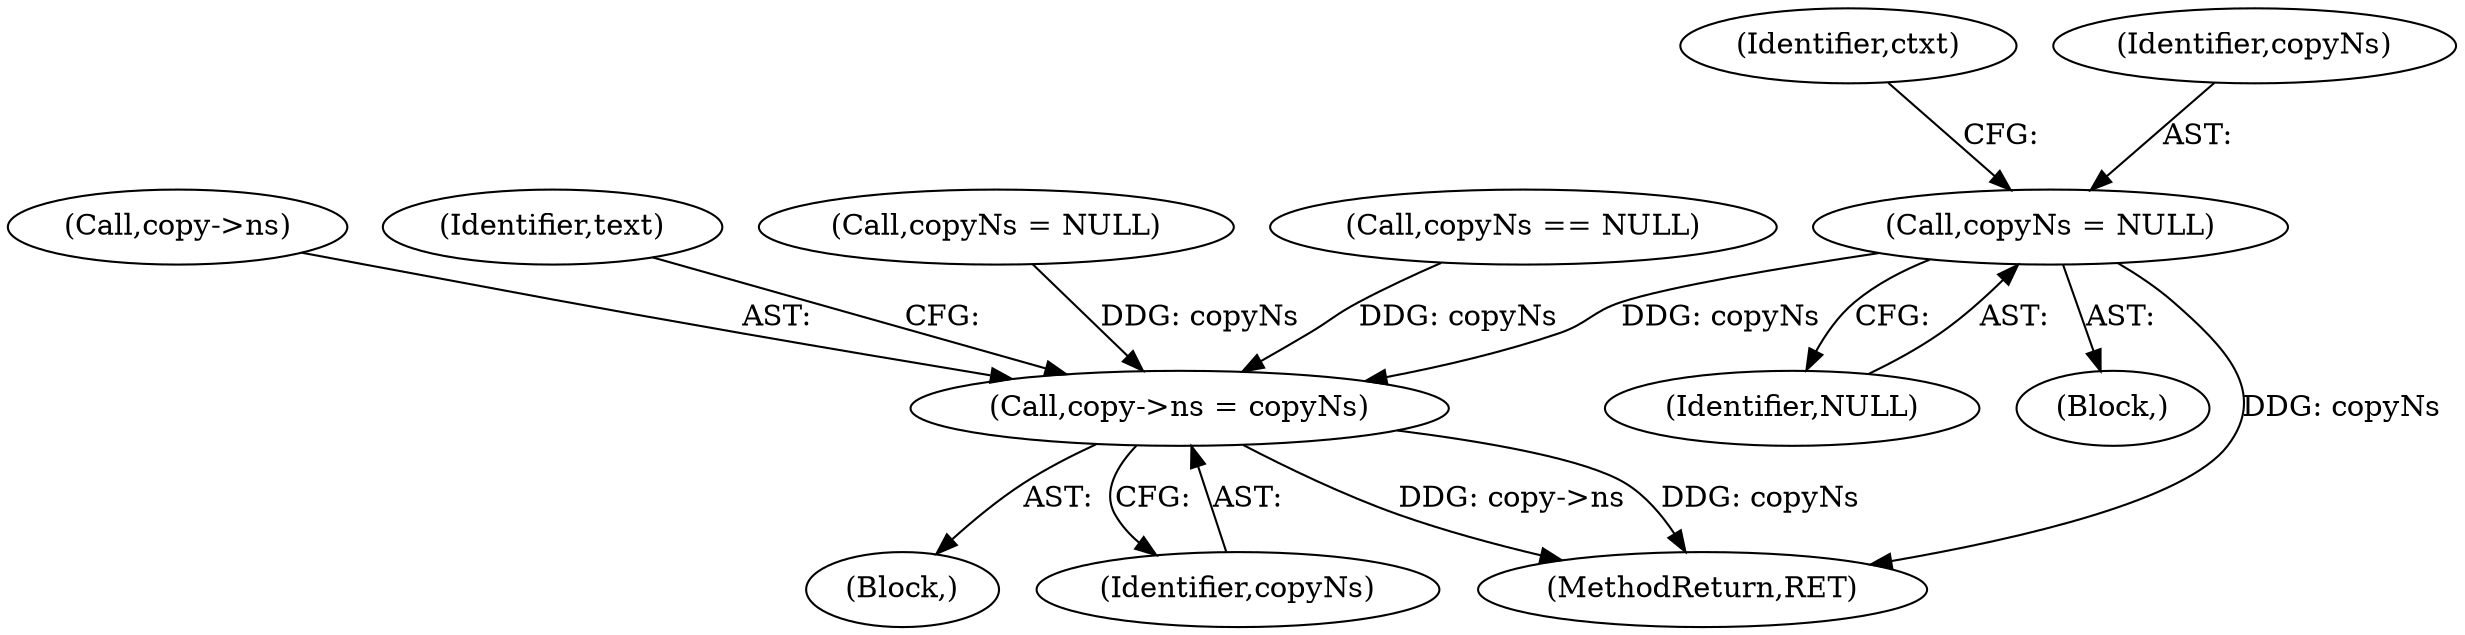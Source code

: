 digraph "0_Chrome_2de493f4a1d48952e09230a0c32ccbd45db973b2@API" {
"1000125" [label="(Call,copyNs = NULL)"];
"1000364" [label="(Call,copy->ns = copyNs)"];
"1000127" [label="(Identifier,NULL)"];
"1000133" [label="(Identifier,ctxt)"];
"1000365" [label="(Call,copy->ns)"];
"1000114" [label="(Block,)"];
"1000184" [label="(Block,)"];
"1000364" [label="(Call,copy->ns = copyNs)"];
"1000126" [label="(Identifier,copyNs)"];
"1000370" [label="(Identifier,text)"];
"1000361" [label="(Call,copyNs = NULL)"];
"1000125" [label="(Call,copyNs = NULL)"];
"1000356" [label="(Call,copyNs == NULL)"];
"1000368" [label="(Identifier,copyNs)"];
"1000595" [label="(MethodReturn,RET)"];
"1000125" -> "1000114"  [label="AST: "];
"1000125" -> "1000127"  [label="CFG: "];
"1000126" -> "1000125"  [label="AST: "];
"1000127" -> "1000125"  [label="AST: "];
"1000133" -> "1000125"  [label="CFG: "];
"1000125" -> "1000595"  [label="DDG: copyNs"];
"1000125" -> "1000364"  [label="DDG: copyNs"];
"1000364" -> "1000184"  [label="AST: "];
"1000364" -> "1000368"  [label="CFG: "];
"1000365" -> "1000364"  [label="AST: "];
"1000368" -> "1000364"  [label="AST: "];
"1000370" -> "1000364"  [label="CFG: "];
"1000364" -> "1000595"  [label="DDG: copy->ns"];
"1000364" -> "1000595"  [label="DDG: copyNs"];
"1000356" -> "1000364"  [label="DDG: copyNs"];
"1000361" -> "1000364"  [label="DDG: copyNs"];
}
